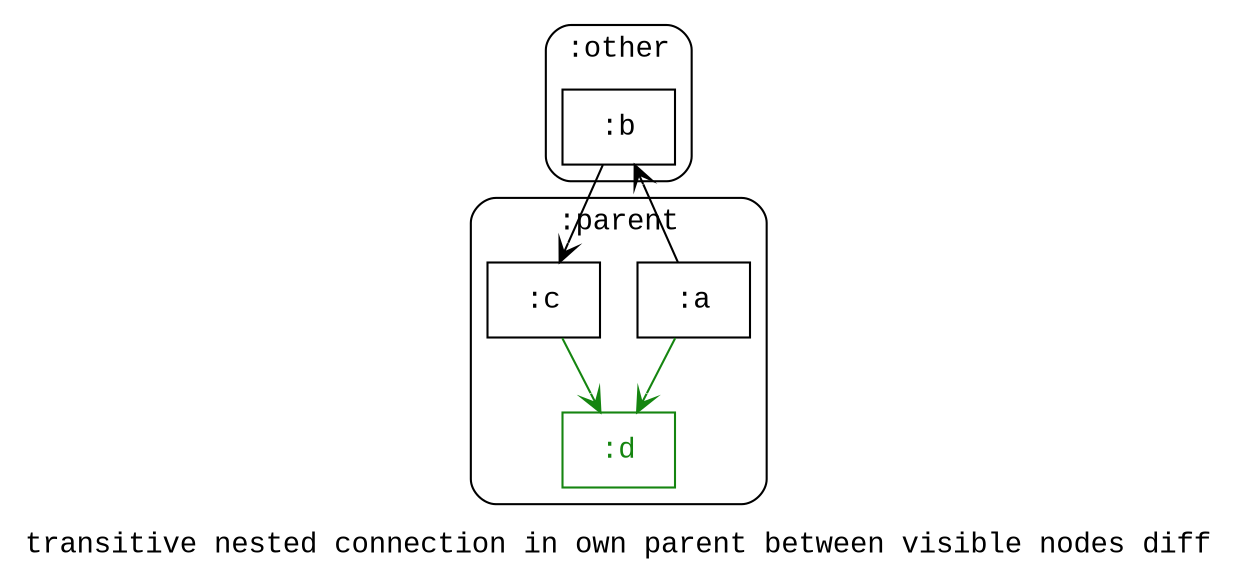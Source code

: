 digraph D {
    tooltip="transitive nested connection in own parent between visible nodes diff";
    label="transitive nested connection in own parent between visible nodes diff";
    bgcolor="#ffffff";
    fontcolor="#000000";
    fontname="Courier New";
    
    subgraph cluster_node1 { /* :other */
        label=":other";
        style="rounded";
        fontname="Courier New";
        color="#000000";
        fontcolor="#000000";
        tooltip=":other";
        
        node2 [color="#000000",fontcolor="#000000",fontname="Courier New",shape="rectangle",tooltip=":other:b",label=":b"]
    }
    
    subgraph cluster_node3 { /* :parent */
        label=":parent";
        style="rounded";
        fontname="Courier New";
        color="#000000";
        fontcolor="#000000";
        tooltip=":parent";
        
        node4 [color="#000000",fontcolor="#000000",fontname="Courier New",shape="rectangle",tooltip=":parent:a",label=":a"]
        node5 [color="#000000",fontcolor="#000000",fontname="Courier New",shape="rectangle",tooltip=":parent:c",label=":c"]
        node6 [color="#158510",fontcolor="#158510",fontname="Courier New",shape="rectangle",tooltip=":parent:d",label=":d"]
    }
    
    node2 -> node5 [arrowhead="vee",color="#000000",tooltip=":other:b\n   ->\n:parent:c",]
    node4 -> node2 [arrowhead="vee",color="#000000",tooltip=":parent:a\n   ->\n:other:b",]
    node4 -> node6 [arrowhead="vee",color="#158510",tooltip=":parent:a\n   ->\n:parent:d",]
    node5 -> node6 [arrowhead="vee",color="#158510",tooltip=":parent:c\n   ->\n:parent:d",]
}
